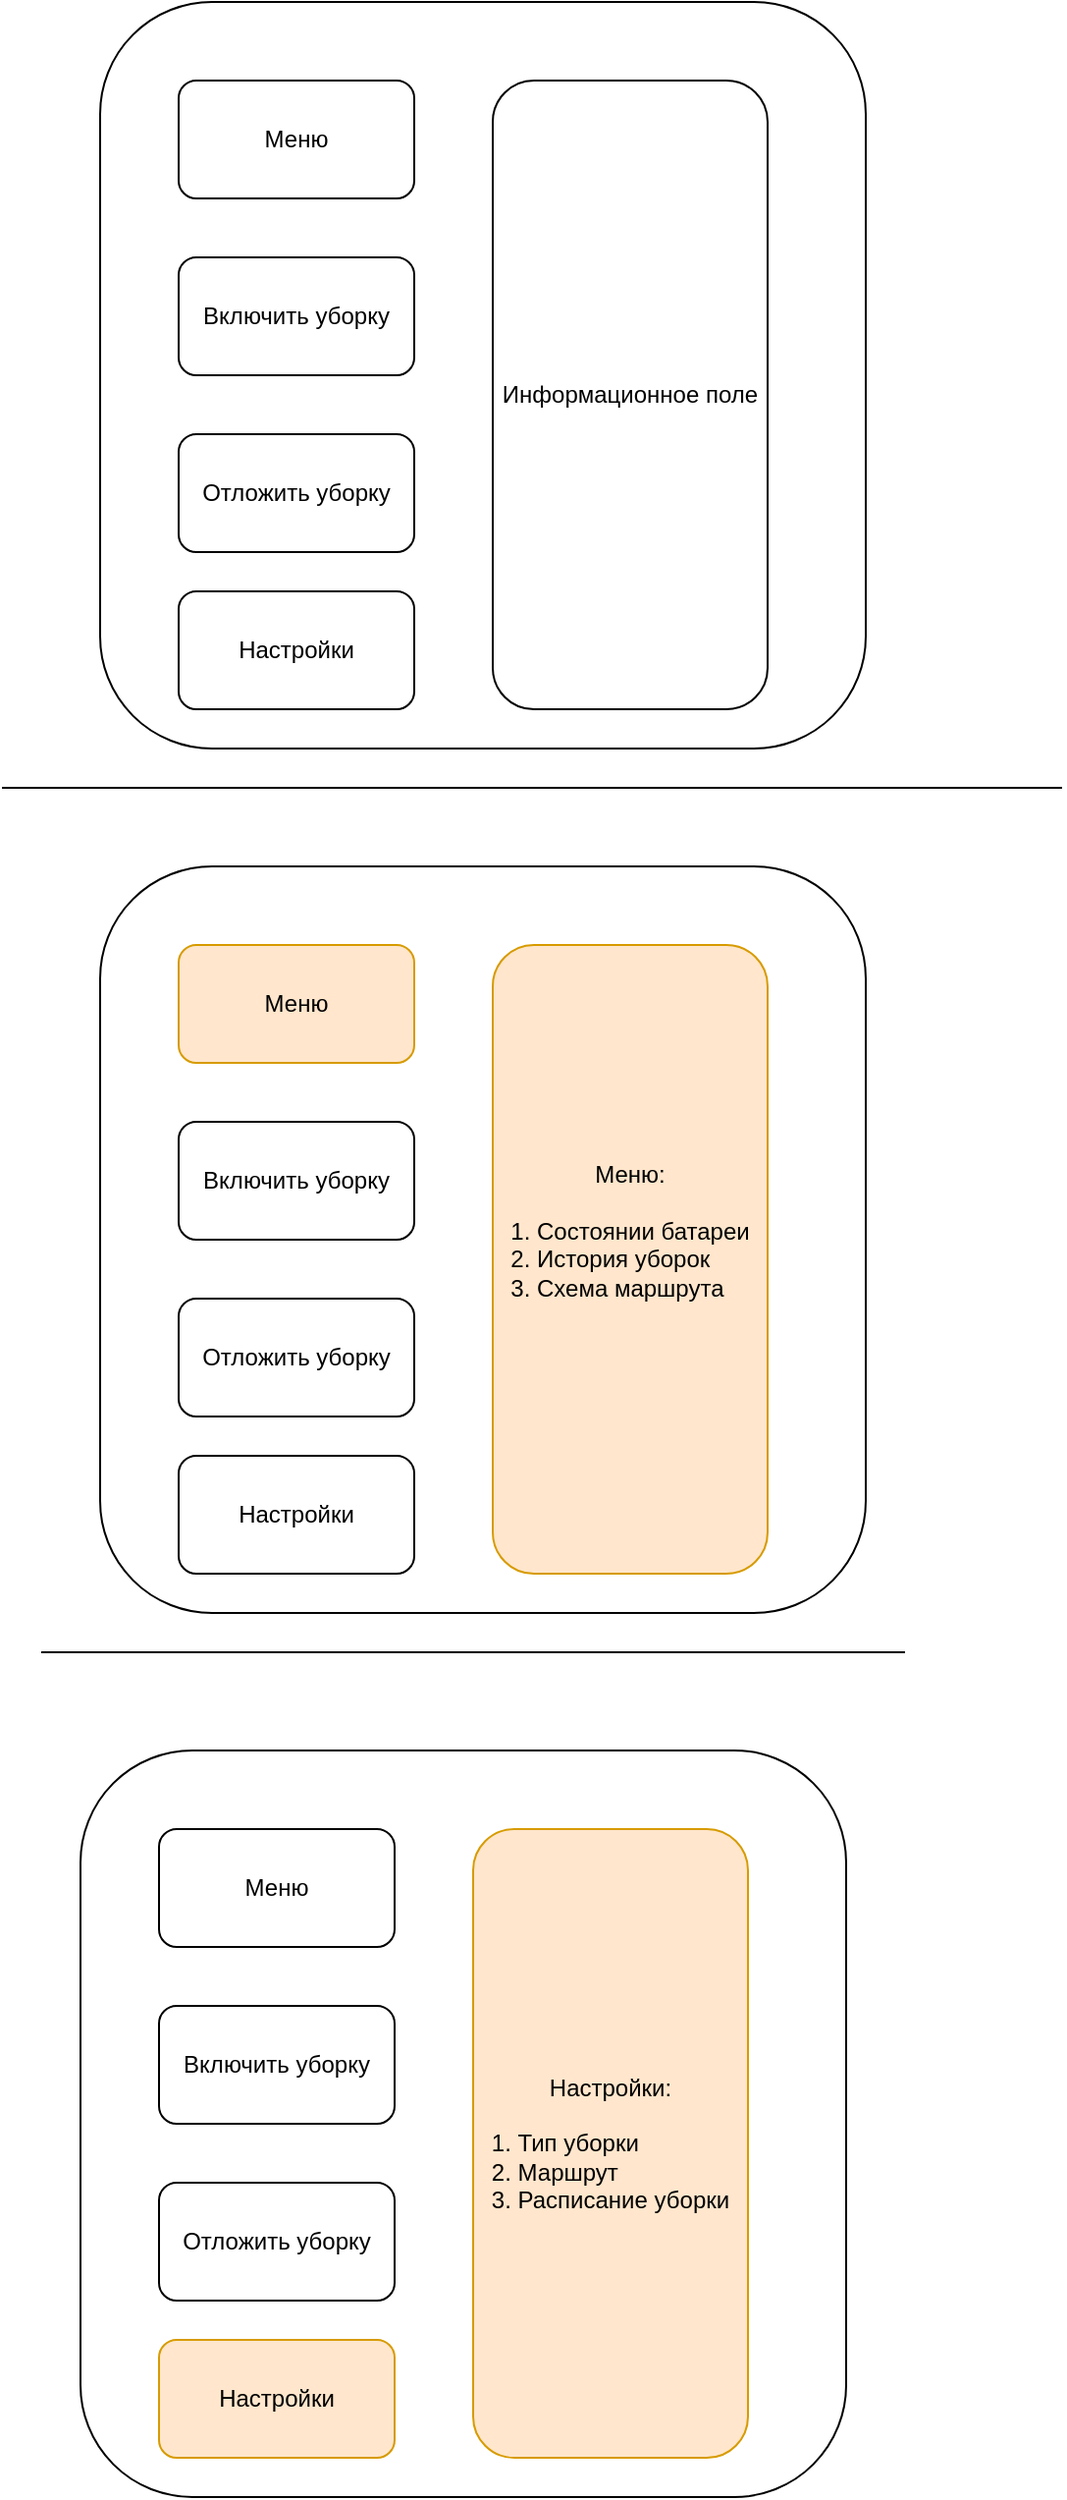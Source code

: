 <mxfile version="20.4.1" type="device"><diagram id="QqH8XelDSt_LwHQ0lngm" name="Страница 1"><mxGraphModel dx="794" dy="481" grid="1" gridSize="10" guides="1" tooltips="1" connect="1" arrows="1" fold="1" page="1" pageScale="1" pageWidth="827" pageHeight="1169" math="0" shadow="0"><root><mxCell id="0"/><mxCell id="1" parent="0"/><mxCell id="_iV5LOHeY_L9Zy1Et0WA-1" value="" style="rounded=1;whiteSpace=wrap;html=1;" vertex="1" parent="1"><mxGeometry x="70" y="40" width="390" height="380" as="geometry"/></mxCell><mxCell id="_iV5LOHeY_L9Zy1Et0WA-2" value="Меню" style="rounded=1;whiteSpace=wrap;html=1;" vertex="1" parent="1"><mxGeometry x="110" y="80" width="120" height="60" as="geometry"/></mxCell><mxCell id="_iV5LOHeY_L9Zy1Et0WA-3" value="Включить уборку" style="rounded=1;whiteSpace=wrap;html=1;" vertex="1" parent="1"><mxGeometry x="110" y="170" width="120" height="60" as="geometry"/></mxCell><mxCell id="_iV5LOHeY_L9Zy1Et0WA-6" value="Отложить уборку" style="rounded=1;whiteSpace=wrap;html=1;" vertex="1" parent="1"><mxGeometry x="110" y="260" width="120" height="60" as="geometry"/></mxCell><mxCell id="_iV5LOHeY_L9Zy1Et0WA-8" value="Информационное поле" style="rounded=1;whiteSpace=wrap;html=1;" vertex="1" parent="1"><mxGeometry x="270" y="80" width="140" height="320" as="geometry"/></mxCell><mxCell id="_iV5LOHeY_L9Zy1Et0WA-9" value="Настройки" style="rounded=1;whiteSpace=wrap;html=1;" vertex="1" parent="1"><mxGeometry x="110" y="340" width="120" height="60" as="geometry"/></mxCell><mxCell id="_iV5LOHeY_L9Zy1Et0WA-10" value="" style="endArrow=none;html=1;rounded=0;" edge="1" parent="1"><mxGeometry width="50" height="50" relative="1" as="geometry"><mxPoint x="20" y="440" as="sourcePoint"/><mxPoint x="560" y="440" as="targetPoint"/></mxGeometry></mxCell><mxCell id="_iV5LOHeY_L9Zy1Et0WA-11" value="" style="rounded=1;whiteSpace=wrap;html=1;" vertex="1" parent="1"><mxGeometry x="70" y="480" width="390" height="380" as="geometry"/></mxCell><mxCell id="_iV5LOHeY_L9Zy1Et0WA-12" value="Меню" style="rounded=1;whiteSpace=wrap;html=1;fillColor=#ffe6cc;strokeColor=#d79b00;" vertex="1" parent="1"><mxGeometry x="110" y="520" width="120" height="60" as="geometry"/></mxCell><mxCell id="_iV5LOHeY_L9Zy1Et0WA-13" value="Включить уборку" style="rounded=1;whiteSpace=wrap;html=1;" vertex="1" parent="1"><mxGeometry x="110" y="610" width="120" height="60" as="geometry"/></mxCell><mxCell id="_iV5LOHeY_L9Zy1Et0WA-14" value="Отложить уборку" style="rounded=1;whiteSpace=wrap;html=1;" vertex="1" parent="1"><mxGeometry x="110" y="700" width="120" height="60" as="geometry"/></mxCell><mxCell id="_iV5LOHeY_L9Zy1Et0WA-15" value="&lt;div&gt;Меню:&lt;/div&gt;&lt;div&gt;&lt;br&gt;&lt;/div&gt;&lt;div align=&quot;left&quot;&gt;1. Состоянии батареи&lt;/div&gt;&lt;div align=&quot;left&quot;&gt;2. История уборок &lt;br&gt;&lt;/div&gt;&lt;div align=&quot;left&quot;&gt;3. Схема маршрута &lt;br&gt;&lt;/div&gt;&lt;div&gt;&amp;nbsp;&amp;nbsp;&amp;nbsp;&amp;nbsp; &lt;br&gt;&lt;/div&gt;&lt;div&gt;&lt;br&gt;&lt;/div&gt;" style="rounded=1;whiteSpace=wrap;html=1;fillColor=#ffe6cc;strokeColor=#d79b00;" vertex="1" parent="1"><mxGeometry x="270" y="520" width="140" height="320" as="geometry"/></mxCell><mxCell id="_iV5LOHeY_L9Zy1Et0WA-16" value="Настройки" style="rounded=1;whiteSpace=wrap;html=1;" vertex="1" parent="1"><mxGeometry x="110" y="780" width="120" height="60" as="geometry"/></mxCell><mxCell id="_iV5LOHeY_L9Zy1Et0WA-17" value="" style="rounded=1;whiteSpace=wrap;html=1;" vertex="1" parent="1"><mxGeometry x="60" y="930" width="390" height="380" as="geometry"/></mxCell><mxCell id="_iV5LOHeY_L9Zy1Et0WA-18" value="Меню" style="rounded=1;whiteSpace=wrap;html=1;" vertex="1" parent="1"><mxGeometry x="100" y="970" width="120" height="60" as="geometry"/></mxCell><mxCell id="_iV5LOHeY_L9Zy1Et0WA-19" value="Включить уборку" style="rounded=1;whiteSpace=wrap;html=1;" vertex="1" parent="1"><mxGeometry x="100" y="1060" width="120" height="60" as="geometry"/></mxCell><mxCell id="_iV5LOHeY_L9Zy1Et0WA-20" value="Отложить уборку" style="rounded=1;whiteSpace=wrap;html=1;" vertex="1" parent="1"><mxGeometry x="100" y="1150" width="120" height="60" as="geometry"/></mxCell><mxCell id="_iV5LOHeY_L9Zy1Et0WA-21" value="&lt;div&gt;Настройки:&lt;/div&gt;&lt;div&gt;&lt;br&gt;&lt;/div&gt;&lt;div align=&quot;left&quot;&gt;1. Тип уборки&lt;/div&gt;&lt;div align=&quot;left&quot;&gt;2. Маршрут&lt;/div&gt;&lt;div align=&quot;left&quot;&gt;3. Расписание уборки&lt;br&gt;&lt;/div&gt;" style="rounded=1;whiteSpace=wrap;html=1;fillColor=#ffe6cc;strokeColor=#d79b00;" vertex="1" parent="1"><mxGeometry x="260" y="970" width="140" height="320" as="geometry"/></mxCell><mxCell id="_iV5LOHeY_L9Zy1Et0WA-22" value="Настройки" style="rounded=1;whiteSpace=wrap;html=1;fillColor=#ffe6cc;strokeColor=#d79b00;" vertex="1" parent="1"><mxGeometry x="100" y="1230" width="120" height="60" as="geometry"/></mxCell><mxCell id="_iV5LOHeY_L9Zy1Et0WA-23" value="" style="endArrow=none;html=1;rounded=0;" edge="1" parent="1"><mxGeometry width="50" height="50" relative="1" as="geometry"><mxPoint x="40" y="880" as="sourcePoint"/><mxPoint x="480" y="880" as="targetPoint"/></mxGeometry></mxCell></root></mxGraphModel></diagram></mxfile>